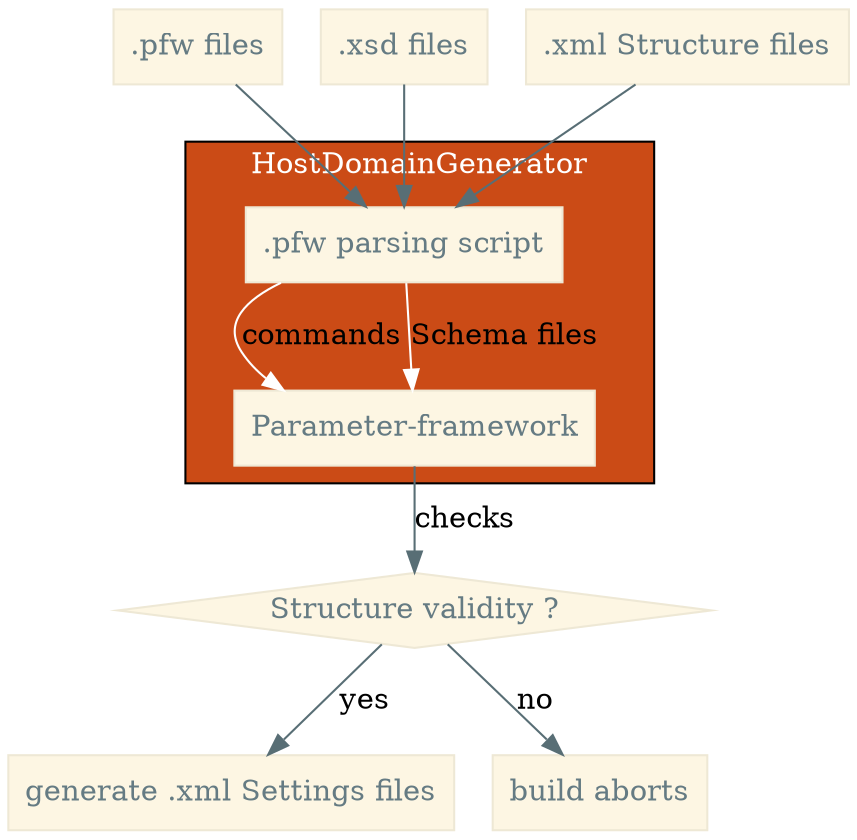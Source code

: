 /**
 * build-generation diagram with solarized light colorscheme
 * Example found on http://fsteeg.com/2006/11/17/uml-class-diagrams-with-graphviz/
 *
 * Colors added by Mattijs Korpershoek
 * <mattijs.korpershoek@gmail.com>
 */

/*
 * Solarized colorscheme:
 * $base03:    #002b36;
 * $base02:    #073642;
 * $base01:    #586e75;
 * $base00:    #657b83;
 * $base0:     #839496;
 * $base1:     #93a1a1;
 * $base2:     #eee8d5;
 * $base3:     #fdf6e3;
 * $yellow:    #b58900;
 * $orange:    #cb4b16;
 * $red:       #dc322f;
 * $magenta:   #d33682;
 * $violet:    #6c71c4;
 * $blue:      #268bd2;
 * $cyan:      #2aa198;
 * $green:     #859900;
 * */
digraph hierarchy
{
  size="15,15"
    node[shape=record,style=filled,fillcolor="#fdf6e3", fontcolor="#657b83", color="#eee8d5"]
    edge[dir=forward, arrowtail=open, color="#586e75"]


    pfwFiles [label=".pfw files"];
    xsdFiles [label=".xsd files"];
  structure[label=".xml Structure files"];

  checkXsd [shape=diamond, label="Structure validity ?"];

  subgraph clusterVHal{
    edge[dir=forward, arrowtail=open, color="#ffffff"]
    label="HostDomainGenerator";
    parsingScript[label=".pfw parsing script"];
    parsingScript -> pfw [label="commands"];
    parsingScript -> pfw [label="Schema files"];
    pfw[label="Parameter-framework"];
    bgcolor="#cb4b16";
    fontcolor="#ffffff";

  }
  generatedSettings[label="generate .xml Settings files"];

  pfwFiles -> parsingScript;
  structure -> parsingScript;
  xsdFiles -> parsingScript;

  pfw -> checkXsd [label="checks"];

  checkXsd -> generatedSettings [label="yes"];
  checkXsd -> error [label="no"];
  error [label="build aborts"];
}
